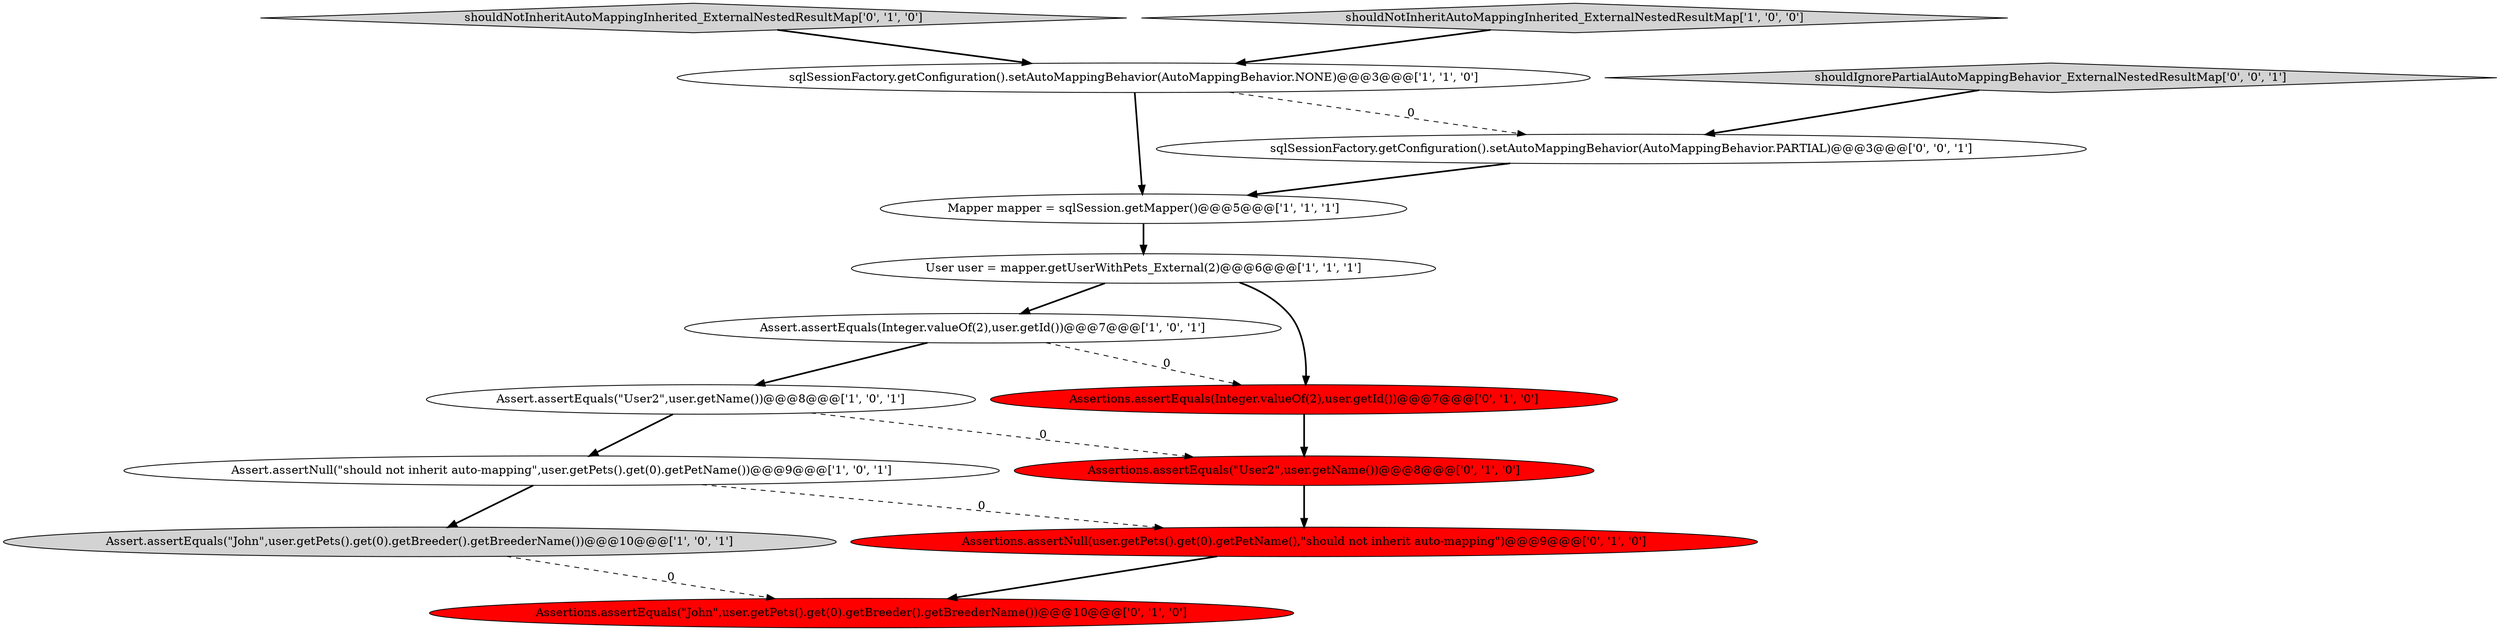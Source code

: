 digraph {
8 [style = filled, label = "shouldNotInheritAutoMappingInherited_ExternalNestedResultMap['0', '1', '0']", fillcolor = lightgray, shape = diamond image = "AAA0AAABBB2BBB"];
7 [style = filled, label = "Assert.assertEquals(Integer.valueOf(2),user.getId())@@@7@@@['1', '0', '1']", fillcolor = white, shape = ellipse image = "AAA0AAABBB1BBB"];
2 [style = filled, label = "Mapper mapper = sqlSession.getMapper()@@@5@@@['1', '1', '1']", fillcolor = white, shape = ellipse image = "AAA0AAABBB1BBB"];
12 [style = filled, label = "Assertions.assertEquals(\"John\",user.getPets().get(0).getBreeder().getBreederName())@@@10@@@['0', '1', '0']", fillcolor = red, shape = ellipse image = "AAA1AAABBB2BBB"];
1 [style = filled, label = "Assert.assertEquals(\"User2\",user.getName())@@@8@@@['1', '0', '1']", fillcolor = white, shape = ellipse image = "AAA0AAABBB1BBB"];
0 [style = filled, label = "User user = mapper.getUserWithPets_External(2)@@@6@@@['1', '1', '1']", fillcolor = white, shape = ellipse image = "AAA0AAABBB1BBB"];
9 [style = filled, label = "Assertions.assertEquals(\"User2\",user.getName())@@@8@@@['0', '1', '0']", fillcolor = red, shape = ellipse image = "AAA1AAABBB2BBB"];
4 [style = filled, label = "sqlSessionFactory.getConfiguration().setAutoMappingBehavior(AutoMappingBehavior.NONE)@@@3@@@['1', '1', '0']", fillcolor = white, shape = ellipse image = "AAA0AAABBB1BBB"];
14 [style = filled, label = "shouldIgnorePartialAutoMappingBehavior_ExternalNestedResultMap['0', '0', '1']", fillcolor = lightgray, shape = diamond image = "AAA0AAABBB3BBB"];
10 [style = filled, label = "Assertions.assertEquals(Integer.valueOf(2),user.getId())@@@7@@@['0', '1', '0']", fillcolor = red, shape = ellipse image = "AAA1AAABBB2BBB"];
11 [style = filled, label = "Assertions.assertNull(user.getPets().get(0).getPetName(),\"should not inherit auto-mapping\")@@@9@@@['0', '1', '0']", fillcolor = red, shape = ellipse image = "AAA1AAABBB2BBB"];
3 [style = filled, label = "shouldNotInheritAutoMappingInherited_ExternalNestedResultMap['1', '0', '0']", fillcolor = lightgray, shape = diamond image = "AAA0AAABBB1BBB"];
5 [style = filled, label = "Assert.assertNull(\"should not inherit auto-mapping\",user.getPets().get(0).getPetName())@@@9@@@['1', '0', '1']", fillcolor = white, shape = ellipse image = "AAA0AAABBB1BBB"];
13 [style = filled, label = "sqlSessionFactory.getConfiguration().setAutoMappingBehavior(AutoMappingBehavior.PARTIAL)@@@3@@@['0', '0', '1']", fillcolor = white, shape = ellipse image = "AAA0AAABBB3BBB"];
6 [style = filled, label = "Assert.assertEquals(\"John\",user.getPets().get(0).getBreeder().getBreederName())@@@10@@@['1', '0', '1']", fillcolor = lightgray, shape = ellipse image = "AAA0AAABBB1BBB"];
1->5 [style = bold, label=""];
7->10 [style = dashed, label="0"];
1->9 [style = dashed, label="0"];
0->10 [style = bold, label=""];
2->0 [style = bold, label=""];
10->9 [style = bold, label=""];
7->1 [style = bold, label=""];
4->2 [style = bold, label=""];
11->12 [style = bold, label=""];
5->6 [style = bold, label=""];
9->11 [style = bold, label=""];
8->4 [style = bold, label=""];
13->2 [style = bold, label=""];
14->13 [style = bold, label=""];
5->11 [style = dashed, label="0"];
4->13 [style = dashed, label="0"];
3->4 [style = bold, label=""];
0->7 [style = bold, label=""];
6->12 [style = dashed, label="0"];
}
